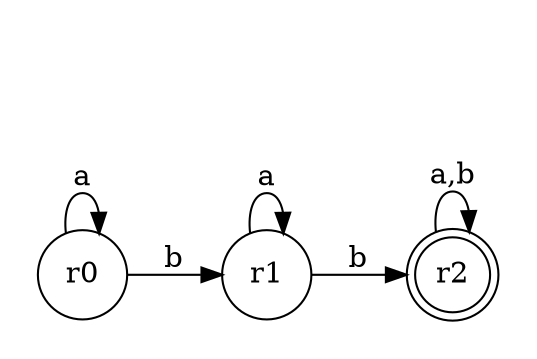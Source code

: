digraph {
	rankdir=LR;
	margin=0.2;
	size=5;
	node [margin=0.1 shape=circle];
	r2[margin=0 shape=doublecircle];
	" "[color=white width=0];
	r0 -> r1 [label="b"];
	r0 -> r0 [label="a"];
	r1 -> r2 [label="b"];
	r1 -> r1 [label="a"];
	r2 -> r2 [label="a,b"];
}